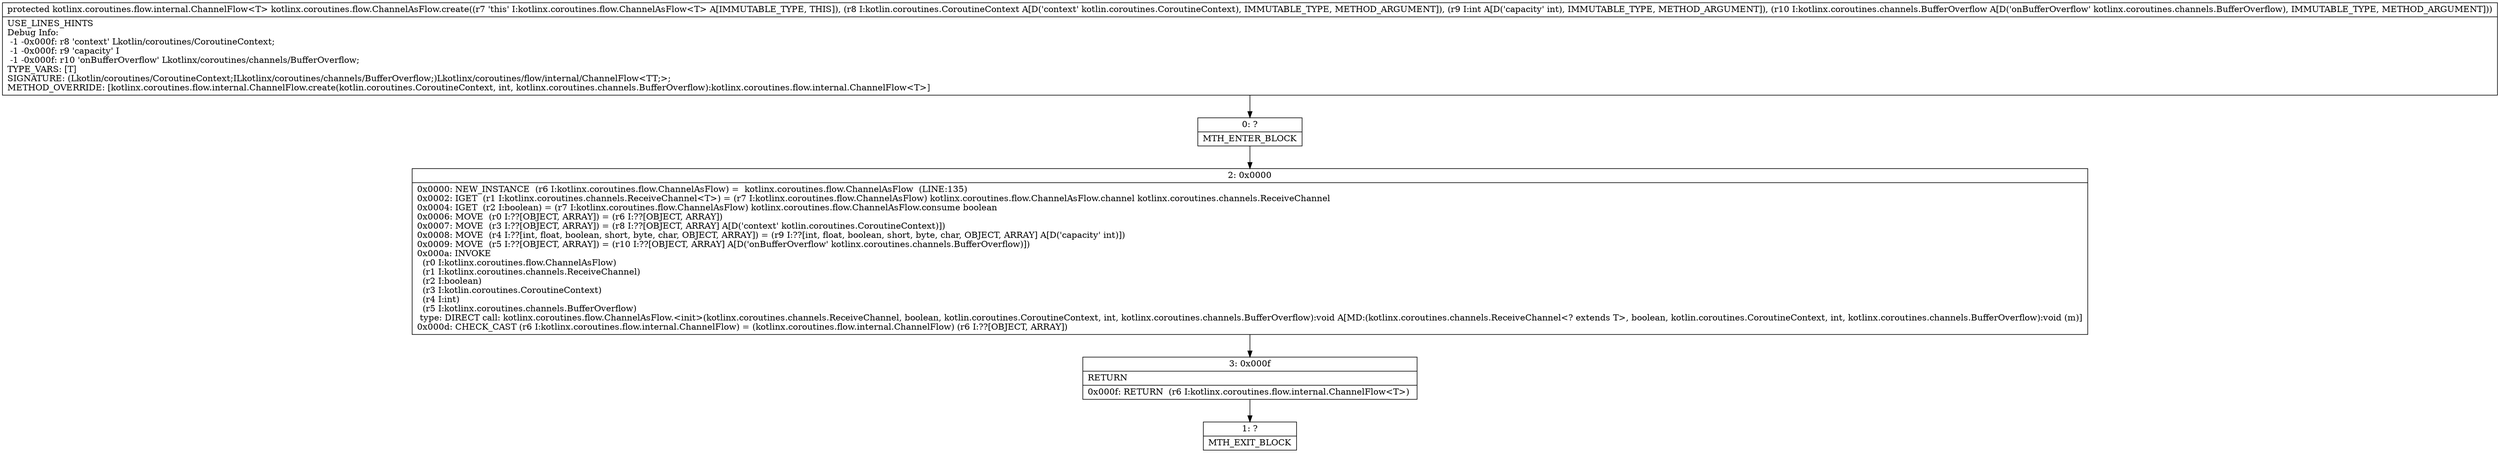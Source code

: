 digraph "CFG forkotlinx.coroutines.flow.ChannelAsFlow.create(Lkotlin\/coroutines\/CoroutineContext;ILkotlinx\/coroutines\/channels\/BufferOverflow;)Lkotlinx\/coroutines\/flow\/internal\/ChannelFlow;" {
Node_0 [shape=record,label="{0\:\ ?|MTH_ENTER_BLOCK\l}"];
Node_2 [shape=record,label="{2\:\ 0x0000|0x0000: NEW_INSTANCE  (r6 I:kotlinx.coroutines.flow.ChannelAsFlow) =  kotlinx.coroutines.flow.ChannelAsFlow  (LINE:135)\l0x0002: IGET  (r1 I:kotlinx.coroutines.channels.ReceiveChannel\<T\>) = (r7 I:kotlinx.coroutines.flow.ChannelAsFlow) kotlinx.coroutines.flow.ChannelAsFlow.channel kotlinx.coroutines.channels.ReceiveChannel \l0x0004: IGET  (r2 I:boolean) = (r7 I:kotlinx.coroutines.flow.ChannelAsFlow) kotlinx.coroutines.flow.ChannelAsFlow.consume boolean \l0x0006: MOVE  (r0 I:??[OBJECT, ARRAY]) = (r6 I:??[OBJECT, ARRAY]) \l0x0007: MOVE  (r3 I:??[OBJECT, ARRAY]) = (r8 I:??[OBJECT, ARRAY] A[D('context' kotlin.coroutines.CoroutineContext)]) \l0x0008: MOVE  (r4 I:??[int, float, boolean, short, byte, char, OBJECT, ARRAY]) = (r9 I:??[int, float, boolean, short, byte, char, OBJECT, ARRAY] A[D('capacity' int)]) \l0x0009: MOVE  (r5 I:??[OBJECT, ARRAY]) = (r10 I:??[OBJECT, ARRAY] A[D('onBufferOverflow' kotlinx.coroutines.channels.BufferOverflow)]) \l0x000a: INVOKE  \l  (r0 I:kotlinx.coroutines.flow.ChannelAsFlow)\l  (r1 I:kotlinx.coroutines.channels.ReceiveChannel)\l  (r2 I:boolean)\l  (r3 I:kotlin.coroutines.CoroutineContext)\l  (r4 I:int)\l  (r5 I:kotlinx.coroutines.channels.BufferOverflow)\l type: DIRECT call: kotlinx.coroutines.flow.ChannelAsFlow.\<init\>(kotlinx.coroutines.channels.ReceiveChannel, boolean, kotlin.coroutines.CoroutineContext, int, kotlinx.coroutines.channels.BufferOverflow):void A[MD:(kotlinx.coroutines.channels.ReceiveChannel\<? extends T\>, boolean, kotlin.coroutines.CoroutineContext, int, kotlinx.coroutines.channels.BufferOverflow):void (m)]\l0x000d: CHECK_CAST (r6 I:kotlinx.coroutines.flow.internal.ChannelFlow) = (kotlinx.coroutines.flow.internal.ChannelFlow) (r6 I:??[OBJECT, ARRAY]) \l}"];
Node_3 [shape=record,label="{3\:\ 0x000f|RETURN\l|0x000f: RETURN  (r6 I:kotlinx.coroutines.flow.internal.ChannelFlow\<T\>) \l}"];
Node_1 [shape=record,label="{1\:\ ?|MTH_EXIT_BLOCK\l}"];
MethodNode[shape=record,label="{protected kotlinx.coroutines.flow.internal.ChannelFlow\<T\> kotlinx.coroutines.flow.ChannelAsFlow.create((r7 'this' I:kotlinx.coroutines.flow.ChannelAsFlow\<T\> A[IMMUTABLE_TYPE, THIS]), (r8 I:kotlin.coroutines.CoroutineContext A[D('context' kotlin.coroutines.CoroutineContext), IMMUTABLE_TYPE, METHOD_ARGUMENT]), (r9 I:int A[D('capacity' int), IMMUTABLE_TYPE, METHOD_ARGUMENT]), (r10 I:kotlinx.coroutines.channels.BufferOverflow A[D('onBufferOverflow' kotlinx.coroutines.channels.BufferOverflow), IMMUTABLE_TYPE, METHOD_ARGUMENT]))  | USE_LINES_HINTS\lDebug Info:\l  \-1 \-0x000f: r8 'context' Lkotlin\/coroutines\/CoroutineContext;\l  \-1 \-0x000f: r9 'capacity' I\l  \-1 \-0x000f: r10 'onBufferOverflow' Lkotlinx\/coroutines\/channels\/BufferOverflow;\lTYPE_VARS: [T]\lSIGNATURE: (Lkotlin\/coroutines\/CoroutineContext;ILkotlinx\/coroutines\/channels\/BufferOverflow;)Lkotlinx\/coroutines\/flow\/internal\/ChannelFlow\<TT;\>;\lMETHOD_OVERRIDE: [kotlinx.coroutines.flow.internal.ChannelFlow.create(kotlin.coroutines.CoroutineContext, int, kotlinx.coroutines.channels.BufferOverflow):kotlinx.coroutines.flow.internal.ChannelFlow\<T\>]\l}"];
MethodNode -> Node_0;Node_0 -> Node_2;
Node_2 -> Node_3;
Node_3 -> Node_1;
}

